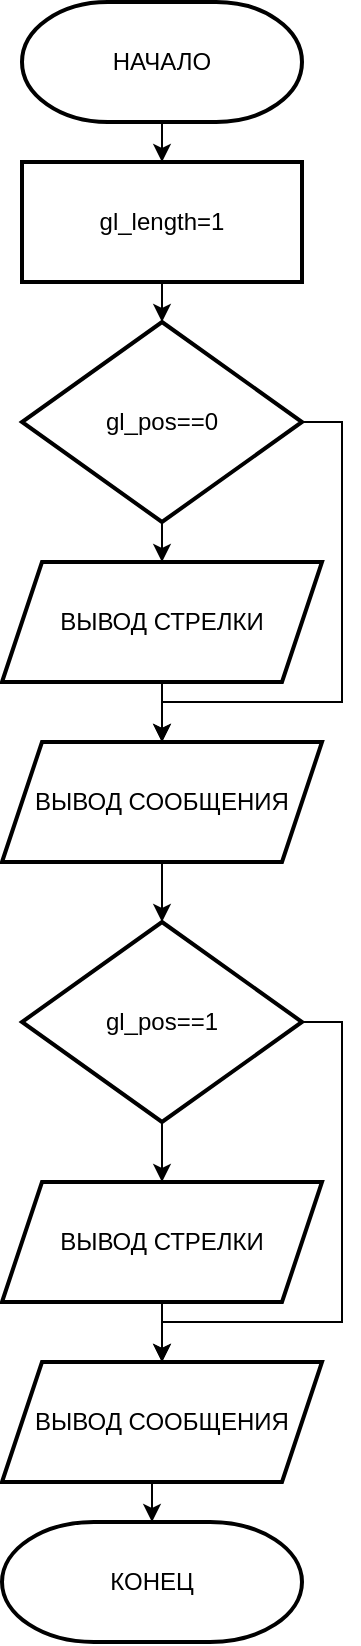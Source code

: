 <mxfile version="20.6.0" type="github">
  <diagram id="C5RBs43oDa-KdzZeNtuy" name="Page-1">
    <mxGraphModel dx="1374" dy="799" grid="1" gridSize="10" guides="1" tooltips="1" connect="1" arrows="1" fold="1" page="1" pageScale="1" pageWidth="827" pageHeight="1169" math="0" shadow="0">
      <root>
        <mxCell id="WIyWlLk6GJQsqaUBKTNV-0" />
        <mxCell id="WIyWlLk6GJQsqaUBKTNV-1" parent="WIyWlLk6GJQsqaUBKTNV-0" />
        <mxCell id="uAXijpVdpU1VJ2jNTsA1-2" value="" style="edgeStyle=orthogonalEdgeStyle;rounded=0;orthogonalLoop=1;jettySize=auto;html=1;" edge="1" parent="WIyWlLk6GJQsqaUBKTNV-1" source="uAXijpVdpU1VJ2jNTsA1-0" target="uAXijpVdpU1VJ2jNTsA1-1">
          <mxGeometry relative="1" as="geometry" />
        </mxCell>
        <mxCell id="uAXijpVdpU1VJ2jNTsA1-0" value="НАЧАЛО" style="strokeWidth=2;html=1;shape=mxgraph.flowchart.terminator;whiteSpace=wrap;" vertex="1" parent="WIyWlLk6GJQsqaUBKTNV-1">
          <mxGeometry x="70" y="80" width="140" height="60" as="geometry" />
        </mxCell>
        <mxCell id="uAXijpVdpU1VJ2jNTsA1-4" value="" style="edgeStyle=orthogonalEdgeStyle;rounded=0;orthogonalLoop=1;jettySize=auto;html=1;" edge="1" parent="WIyWlLk6GJQsqaUBKTNV-1" source="uAXijpVdpU1VJ2jNTsA1-1" target="uAXijpVdpU1VJ2jNTsA1-3">
          <mxGeometry relative="1" as="geometry" />
        </mxCell>
        <mxCell id="uAXijpVdpU1VJ2jNTsA1-1" value="gl_length=1" style="whiteSpace=wrap;html=1;strokeWidth=2;" vertex="1" parent="WIyWlLk6GJQsqaUBKTNV-1">
          <mxGeometry x="70" y="160" width="140" height="60" as="geometry" />
        </mxCell>
        <mxCell id="uAXijpVdpU1VJ2jNTsA1-6" value="" style="edgeStyle=orthogonalEdgeStyle;rounded=0;orthogonalLoop=1;jettySize=auto;html=1;" edge="1" parent="WIyWlLk6GJQsqaUBKTNV-1" target="uAXijpVdpU1VJ2jNTsA1-5">
          <mxGeometry relative="1" as="geometry">
            <mxPoint x="140" y="460" as="sourcePoint" />
          </mxGeometry>
        </mxCell>
        <mxCell id="uAXijpVdpU1VJ2jNTsA1-10" value="" style="edgeStyle=orthogonalEdgeStyle;rounded=0;orthogonalLoop=1;jettySize=auto;html=1;" edge="1" parent="WIyWlLk6GJQsqaUBKTNV-1" source="uAXijpVdpU1VJ2jNTsA1-3" target="uAXijpVdpU1VJ2jNTsA1-9">
          <mxGeometry relative="1" as="geometry" />
        </mxCell>
        <mxCell id="uAXijpVdpU1VJ2jNTsA1-18" style="edgeStyle=orthogonalEdgeStyle;rounded=0;orthogonalLoop=1;jettySize=auto;html=1;exitX=1;exitY=0.5;exitDx=0;exitDy=0;exitPerimeter=0;entryX=0.5;entryY=0;entryDx=0;entryDy=0;" edge="1" parent="WIyWlLk6GJQsqaUBKTNV-1" source="uAXijpVdpU1VJ2jNTsA1-3" target="uAXijpVdpU1VJ2jNTsA1-5">
          <mxGeometry relative="1" as="geometry">
            <Array as="points">
              <mxPoint x="230" y="290" />
              <mxPoint x="230" y="430" />
              <mxPoint x="140" y="430" />
            </Array>
          </mxGeometry>
        </mxCell>
        <mxCell id="uAXijpVdpU1VJ2jNTsA1-3" value="gl_pos==0" style="strokeWidth=2;html=1;shape=mxgraph.flowchart.decision;whiteSpace=wrap;" vertex="1" parent="WIyWlLk6GJQsqaUBKTNV-1">
          <mxGeometry x="70" y="240" width="140" height="100" as="geometry" />
        </mxCell>
        <mxCell id="uAXijpVdpU1VJ2jNTsA1-8" style="edgeStyle=orthogonalEdgeStyle;rounded=0;orthogonalLoop=1;jettySize=auto;html=1;exitX=0.5;exitY=1;exitDx=0;exitDy=0;entryX=0.5;entryY=0;entryDx=0;entryDy=0;entryPerimeter=0;" edge="1" parent="WIyWlLk6GJQsqaUBKTNV-1" source="uAXijpVdpU1VJ2jNTsA1-5" target="uAXijpVdpU1VJ2jNTsA1-7">
          <mxGeometry relative="1" as="geometry" />
        </mxCell>
        <mxCell id="uAXijpVdpU1VJ2jNTsA1-5" value="ВЫВОД СООБЩЕНИЯ" style="shape=parallelogram;perimeter=parallelogramPerimeter;whiteSpace=wrap;html=1;fixedSize=1;strokeWidth=2;" vertex="1" parent="WIyWlLk6GJQsqaUBKTNV-1">
          <mxGeometry x="60" y="450" width="160" height="60" as="geometry" />
        </mxCell>
        <mxCell id="uAXijpVdpU1VJ2jNTsA1-13" value="" style="edgeStyle=orthogonalEdgeStyle;rounded=0;orthogonalLoop=1;jettySize=auto;html=1;" edge="1" parent="WIyWlLk6GJQsqaUBKTNV-1" source="uAXijpVdpU1VJ2jNTsA1-7" target="uAXijpVdpU1VJ2jNTsA1-12">
          <mxGeometry relative="1" as="geometry" />
        </mxCell>
        <mxCell id="uAXijpVdpU1VJ2jNTsA1-20" style="edgeStyle=orthogonalEdgeStyle;rounded=0;orthogonalLoop=1;jettySize=auto;html=1;exitX=1;exitY=0.5;exitDx=0;exitDy=0;exitPerimeter=0;entryX=0.5;entryY=0;entryDx=0;entryDy=0;" edge="1" parent="WIyWlLk6GJQsqaUBKTNV-1" source="uAXijpVdpU1VJ2jNTsA1-7" target="uAXijpVdpU1VJ2jNTsA1-14">
          <mxGeometry relative="1" as="geometry">
            <mxPoint x="140" y="710" as="targetPoint" />
            <Array as="points">
              <mxPoint x="230" y="590" />
              <mxPoint x="230" y="740" />
              <mxPoint x="140" y="740" />
            </Array>
          </mxGeometry>
        </mxCell>
        <mxCell id="uAXijpVdpU1VJ2jNTsA1-7" value="gl_pos==1" style="strokeWidth=2;html=1;shape=mxgraph.flowchart.decision;whiteSpace=wrap;" vertex="1" parent="WIyWlLk6GJQsqaUBKTNV-1">
          <mxGeometry x="70" y="540" width="140" height="100" as="geometry" />
        </mxCell>
        <mxCell id="uAXijpVdpU1VJ2jNTsA1-11" value="" style="edgeStyle=orthogonalEdgeStyle;rounded=0;orthogonalLoop=1;jettySize=auto;html=1;" edge="1" parent="WIyWlLk6GJQsqaUBKTNV-1" source="uAXijpVdpU1VJ2jNTsA1-9" target="uAXijpVdpU1VJ2jNTsA1-5">
          <mxGeometry relative="1" as="geometry" />
        </mxCell>
        <mxCell id="uAXijpVdpU1VJ2jNTsA1-9" value="ВЫВОД СТРЕЛКИ" style="shape=parallelogram;perimeter=parallelogramPerimeter;whiteSpace=wrap;html=1;fixedSize=1;strokeWidth=2;" vertex="1" parent="WIyWlLk6GJQsqaUBKTNV-1">
          <mxGeometry x="60" y="360" width="160" height="60" as="geometry" />
        </mxCell>
        <mxCell id="uAXijpVdpU1VJ2jNTsA1-15" value="" style="edgeStyle=orthogonalEdgeStyle;rounded=0;orthogonalLoop=1;jettySize=auto;html=1;" edge="1" parent="WIyWlLk6GJQsqaUBKTNV-1" source="uAXijpVdpU1VJ2jNTsA1-12" target="uAXijpVdpU1VJ2jNTsA1-14">
          <mxGeometry relative="1" as="geometry" />
        </mxCell>
        <mxCell id="uAXijpVdpU1VJ2jNTsA1-12" value="ВЫВОД СТРЕЛКИ" style="shape=parallelogram;perimeter=parallelogramPerimeter;whiteSpace=wrap;html=1;fixedSize=1;strokeWidth=2;" vertex="1" parent="WIyWlLk6GJQsqaUBKTNV-1">
          <mxGeometry x="60" y="670" width="160" height="60" as="geometry" />
        </mxCell>
        <mxCell id="uAXijpVdpU1VJ2jNTsA1-17" style="edgeStyle=orthogonalEdgeStyle;rounded=0;orthogonalLoop=1;jettySize=auto;html=1;exitX=0.5;exitY=1;exitDx=0;exitDy=0;entryX=0.5;entryY=0;entryDx=0;entryDy=0;entryPerimeter=0;" edge="1" parent="WIyWlLk6GJQsqaUBKTNV-1" source="uAXijpVdpU1VJ2jNTsA1-14" target="uAXijpVdpU1VJ2jNTsA1-16">
          <mxGeometry relative="1" as="geometry" />
        </mxCell>
        <mxCell id="uAXijpVdpU1VJ2jNTsA1-14" value="ВЫВОД СООБЩЕНИЯ" style="shape=parallelogram;perimeter=parallelogramPerimeter;whiteSpace=wrap;html=1;fixedSize=1;strokeWidth=2;" vertex="1" parent="WIyWlLk6GJQsqaUBKTNV-1">
          <mxGeometry x="60" y="760" width="160" height="60" as="geometry" />
        </mxCell>
        <mxCell id="uAXijpVdpU1VJ2jNTsA1-16" value="КОНЕЦ" style="strokeWidth=2;html=1;shape=mxgraph.flowchart.terminator;whiteSpace=wrap;" vertex="1" parent="WIyWlLk6GJQsqaUBKTNV-1">
          <mxGeometry x="60" y="840" width="150" height="60" as="geometry" />
        </mxCell>
      </root>
    </mxGraphModel>
  </diagram>
</mxfile>
